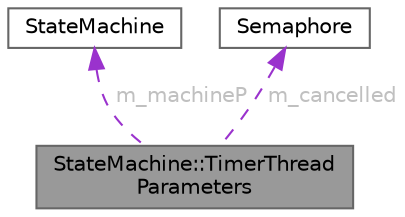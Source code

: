 digraph "StateMachine::TimerThreadParameters"
{
 // LATEX_PDF_SIZE
  bgcolor="transparent";
  edge [fontname=Helvetica,fontsize=10,labelfontname=Helvetica,labelfontsize=10];
  node [fontname=Helvetica,fontsize=10,shape=box,height=0.2,width=0.4];
  Node1 [id="Node000001",label="StateMachine::TimerThread\lParameters",height=0.2,width=0.4,color="gray40", fillcolor="grey60", style="filled", fontcolor="black",tooltip=" "];
  Node2 -> Node1 [id="edge1_Node000001_Node000002",dir="back",color="darkorchid3",style="dashed",tooltip=" ",label=" m_machineP",fontcolor="grey" ];
  Node2 [id="Node000002",label="StateMachine",height=0.2,width=0.4,color="gray40", fillcolor="white", style="filled",URL="$class_state_machine.html",tooltip="Defines a dynamically programmable thread safe state machine. Only the DoTransition method is thread ..."];
  Node3 -> Node1 [id="edge2_Node000001_Node000003",dir="back",color="darkorchid3",style="dashed",tooltip=" ",label=" m_cancelled",fontcolor="grey" ];
  Node3 [id="Node000003",label="Semaphore",height=0.2,width=0.4,color="gray40", fillcolor="white", style="filled",tooltip=" "];
}
